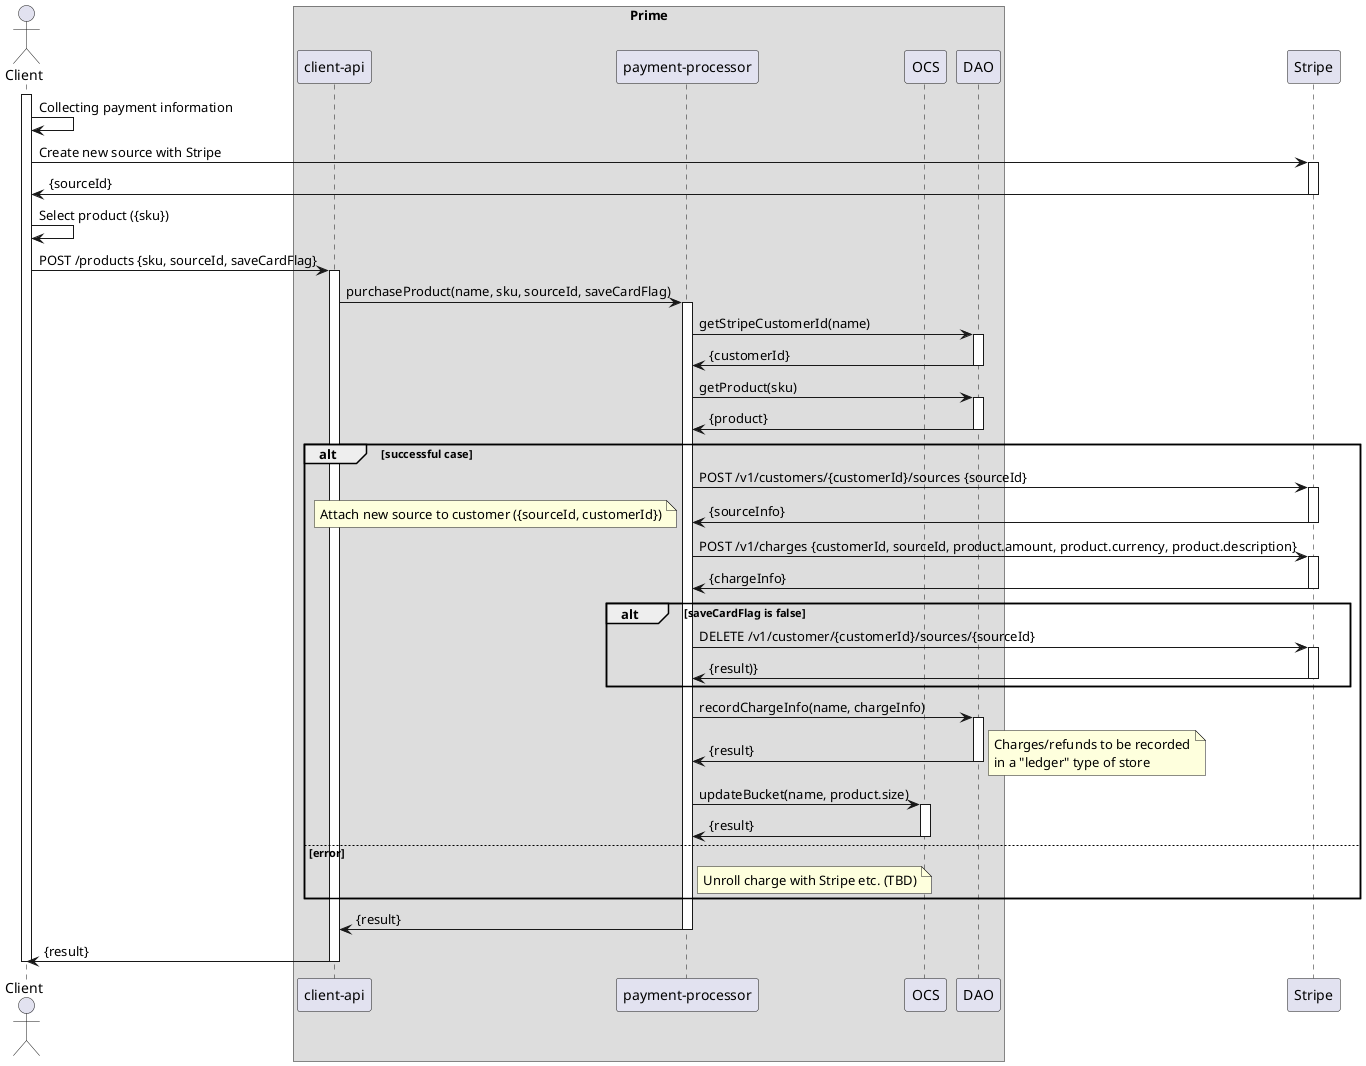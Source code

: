 @startuml

actor Client
participant Client

box "Prime"
    participant "client-api"
    participant "payment-processor"
    participant OCS
    participant DAO
end box
participant Stripe

activate Client
    Client -> Client : Collecting payment information

    Client -> Stripe : Create new source with Stripe
    activate Stripe
    Stripe -> Client : {sourceId}
    deactivate Stripe

    Client -> Client : Select product ({sku})

    Client -> "client-api": POST /products {sku, sourceId, saveCardFlag}
    activate "client-api"

    "client-api" -> "payment-processor" : purchaseProduct(name, sku, sourceId, saveCardFlag)
    activate "payment-processor"

    "payment-processor" -> DAO : getStripeCustomerId(name)
    activate DAO
    DAO -> "payment-processor" : {customerId}
    deactivate DAO

    "payment-processor" -> DAO : getProduct(sku)
    activate DAO
    DAO -> "payment-processor" : {product}
    deactivate DAO

    alt successful case

        "payment-processor" -> Stripe : POST /v1/customers/{customerId}/sources {sourceId}
        activate Stripe
        Stripe -> "payment-processor" : {sourceInfo}
        deactivate Stripe
        note left : Attach new source to customer ({sourceId, customerId})

        "payment-processor" -> Stripe : POST /v1/charges {customerId, sourceId, product.amount, product.currency, product.description}
        activate Stripe
        Stripe -> "payment-processor" : {chargeInfo}
        deactivate Stripe

        alt saveCardFlag is false
            "payment-processor" -> Stripe : DELETE /v1/customer/{customerId}/sources/{sourceId}
             activate Stripe
            Stripe -> "payment-processor" : {result)}
            deactivate Stripe
        end

        "payment-processor" -> DAO: recordChargeInfo(name, chargeInfo)
        activate DAO
        DAO -> "payment-processor" : {result}
        deactivate DAO
        note right
          Charges/refunds to be recorded
          in a "ledger" type of store
        end note

        "payment-processor" -> OCS : updateBucket(name, product.size)
        activate OCS
        OCS -> "payment-processor" : {result}
        deactivate OCS

    else error
         note right of "payment-processor" : Unroll charge with Stripe etc. (TBD)

    end

    "payment-processor" -> "client-api" : {result}
    deactivate "payment-processor"

    "client-api" -> Client : {result}
    deactivate "client-api"

deactivate Client

@enduml
